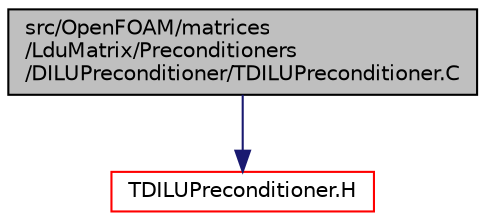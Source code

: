 digraph "src/OpenFOAM/matrices/LduMatrix/Preconditioners/DILUPreconditioner/TDILUPreconditioner.C"
{
  bgcolor="transparent";
  edge [fontname="Helvetica",fontsize="10",labelfontname="Helvetica",labelfontsize="10"];
  node [fontname="Helvetica",fontsize="10",shape=record];
  Node1 [label="src/OpenFOAM/matrices\l/LduMatrix/Preconditioners\l/DILUPreconditioner/TDILUPreconditioner.C",height=0.2,width=0.4,color="black", fillcolor="grey75", style="filled", fontcolor="black"];
  Node1 -> Node2 [color="midnightblue",fontsize="10",style="solid",fontname="Helvetica"];
  Node2 [label="TDILUPreconditioner.H",height=0.2,width=0.4,color="red",URL="$a08644.html"];
}
